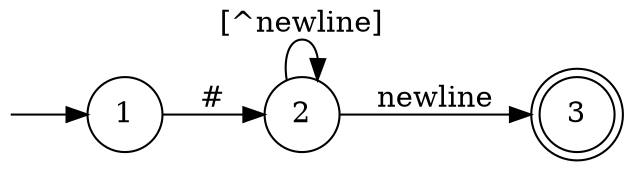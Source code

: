 digraph G {
    rankdir = LR
    node[shape=circle]
    0[label="",color=transparent, width=0]
    3[shape=doublecircle]
    0->1
    1->2[label="#"]
    2->3[label="newline"]
    2->2[label="[^newline]"]
}